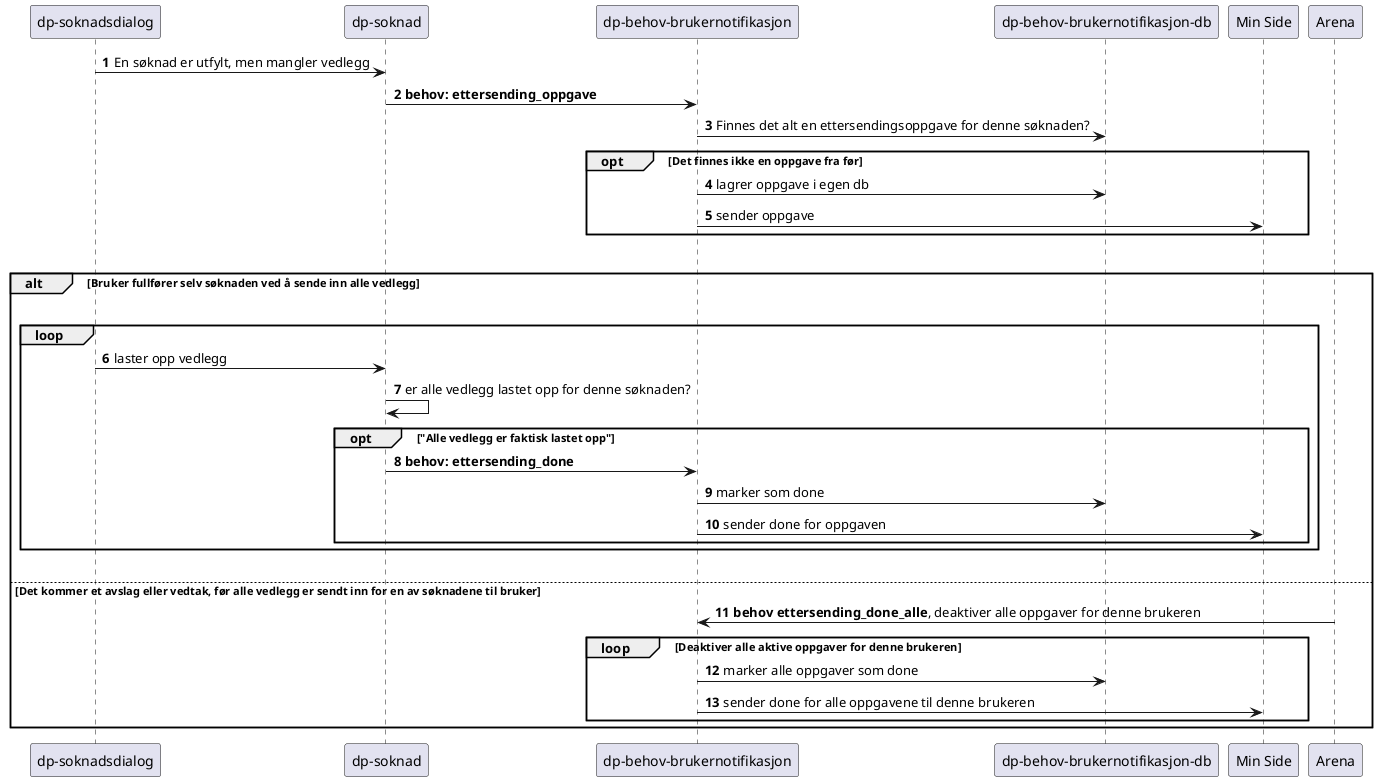 @startuml

autonumber

"dp-soknadsdialog" -> "dp-soknad": En søknad er utfylt, men mangler vedlegg
"dp-soknad" -> "dp-behov-brukernotifikasjon": **behov: ettersending_oppgave**
"dp-behov-brukernotifikasjon" -> "dp-behov-brukernotifikasjon-db": Finnes det alt en ettersendingsoppgave for denne søknaden?

opt Det finnes ikke en oppgave fra før
    "dp-behov-brukernotifikasjon" -> "dp-behov-brukernotifikasjon-db": lagrer oppgave i egen db
    "dp-behov-brukernotifikasjon" -> "Min Side": sender oppgave
end

|||
alt Bruker fullfører selv søknaden ved å sende inn alle vedlegg
    |||
    loop
        "dp-soknadsdialog" -> "dp-soknad": laster opp vedlegg
        "dp-soknad" -> "dp-soknad": er alle vedlegg lastet opp for denne søknaden?
        opt "Alle vedlegg er faktisk lastet opp"
            "dp-soknad" -> "dp-behov-brukernotifikasjon": **behov: ettersending_done**
            "dp-behov-brukernotifikasjon" -> "dp-behov-brukernotifikasjon-db": marker som done
            "dp-behov-brukernotifikasjon" -> "Min Side": sender done for oppgaven
        end
    end
    |||
else Det kommer et avslag eller vedtak, før alle vedlegg er sendt inn for en av søknadene til bruker
    "Arena" -> "dp-behov-brukernotifikasjon": **behov ettersending_done_alle**, deaktiver alle oppgaver for denne brukeren
    loop Deaktiver alle aktive oppgaver for denne brukeren
        "dp-behov-brukernotifikasjon" -> "dp-behov-brukernotifikasjon-db": marker alle oppgaver som done
        "dp-behov-brukernotifikasjon" -> "Min Side": sender done for alle oppgavene til denne brukeren
    end
end
@enduml
